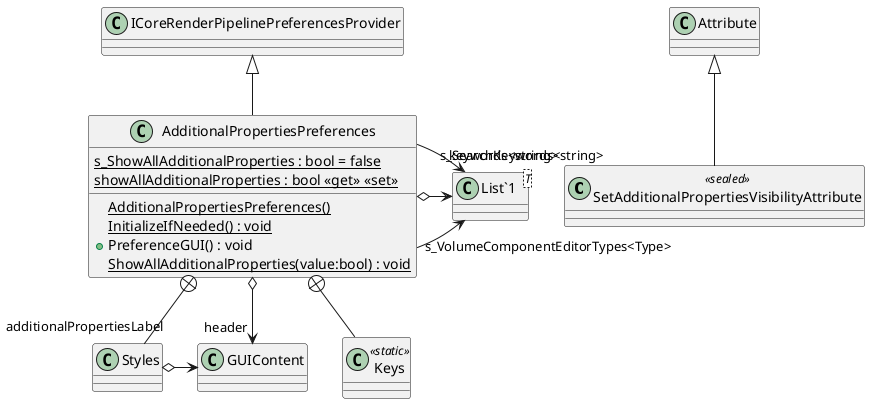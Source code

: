 @startuml
class SetAdditionalPropertiesVisibilityAttribute <<sealed>> {
}
class AdditionalPropertiesPreferences {
    {static} s_ShowAllAdditionalProperties : bool = false
    {static} AdditionalPropertiesPreferences()
    {static} InitializeIfNeeded() : void
    {static} showAllAdditionalProperties : bool <<get>> <<set>>
    + PreferenceGUI() : void
    {static} ShowAllAdditionalProperties(value:bool) : void
}
class Styles {
}
class "List`1"<T> {
}
class Keys <<static>> {
}
Attribute <|-- SetAdditionalPropertiesVisibilityAttribute
ICoreRenderPipelinePreferencesProvider <|-- AdditionalPropertiesPreferences
AdditionalPropertiesPreferences --> "s_VolumeComponentEditorTypes<Type>" "List`1"
AdditionalPropertiesPreferences o-> "s_SearchKeywords<string>" "List`1"
AdditionalPropertiesPreferences --> "keywords<string>" "List`1"
AdditionalPropertiesPreferences o-> "header" GUIContent
AdditionalPropertiesPreferences +-- Styles
Styles o-> "additionalPropertiesLabel" GUIContent
AdditionalPropertiesPreferences +-- Keys
@enduml
